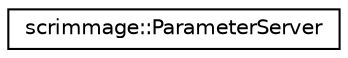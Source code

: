 digraph "Graphical Class Hierarchy"
{
 // LATEX_PDF_SIZE
  edge [fontname="Helvetica",fontsize="10",labelfontname="Helvetica",labelfontsize="10"];
  node [fontname="Helvetica",fontsize="10",shape=record];
  rankdir="LR";
  Node0 [label="scrimmage::ParameterServer",height=0.2,width=0.4,color="black", fillcolor="white", style="filled",URL="$classscrimmage_1_1ParameterServer.html",tooltip=" "];
}
